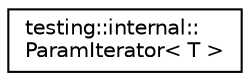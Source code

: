 digraph "Graphical Class Hierarchy"
{
 // LATEX_PDF_SIZE
  edge [fontname="Helvetica",fontsize="10",labelfontname="Helvetica",labelfontsize="10"];
  node [fontname="Helvetica",fontsize="10",shape=record];
  rankdir="LR";
  Node0 [label="testing::internal::\lParamIterator\< T \>",height=0.2,width=0.4,color="black", fillcolor="white", style="filled",URL="$classtesting_1_1internal_1_1ParamIterator.html",tooltip=" "];
}
